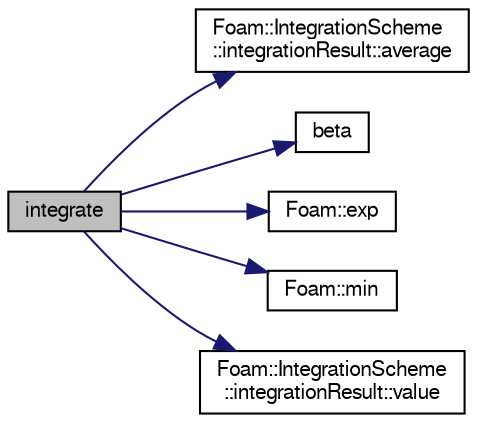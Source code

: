 digraph "integrate"
{
  bgcolor="transparent";
  edge [fontname="FreeSans",fontsize="10",labelfontname="FreeSans",labelfontsize="10"];
  node [fontname="FreeSans",fontsize="10",shape=record];
  rankdir="LR";
  Node24 [label="integrate",height=0.2,width=0.4,color="black", fillcolor="grey75", style="filled", fontcolor="black"];
  Node24 -> Node25 [color="midnightblue",fontsize="10",style="solid",fontname="FreeSans"];
  Node25 [label="Foam::IntegrationScheme\l::integrationResult::average",height=0.2,width=0.4,color="black",URL="$a23850.html#a1db78afd3e628e89ca0cbf5c0d924b1a",tooltip="Return const access to the average. "];
  Node24 -> Node26 [color="midnightblue",fontsize="10",style="solid",fontname="FreeSans"];
  Node26 [label="beta",height=0.2,width=0.4,color="black",URL="$a39152.html#a8c8c91fc032b25dcc9e3d971fac17272"];
  Node24 -> Node27 [color="midnightblue",fontsize="10",style="solid",fontname="FreeSans"];
  Node27 [label="Foam::exp",height=0.2,width=0.4,color="black",URL="$a21124.html#a12bca6c677fcf0977532179c3cb9bb89"];
  Node24 -> Node28 [color="midnightblue",fontsize="10",style="solid",fontname="FreeSans"];
  Node28 [label="Foam::min",height=0.2,width=0.4,color="black",URL="$a21124.html#a253e112ad2d56d96230ff39ea7f442dc"];
  Node24 -> Node29 [color="midnightblue",fontsize="10",style="solid",fontname="FreeSans"];
  Node29 [label="Foam::IntegrationScheme\l::integrationResult::value",height=0.2,width=0.4,color="black",URL="$a23850.html#a6d4d6556ac300382aa9c07ad9c1c2ea2",tooltip="Return const access to the value. "];
}
